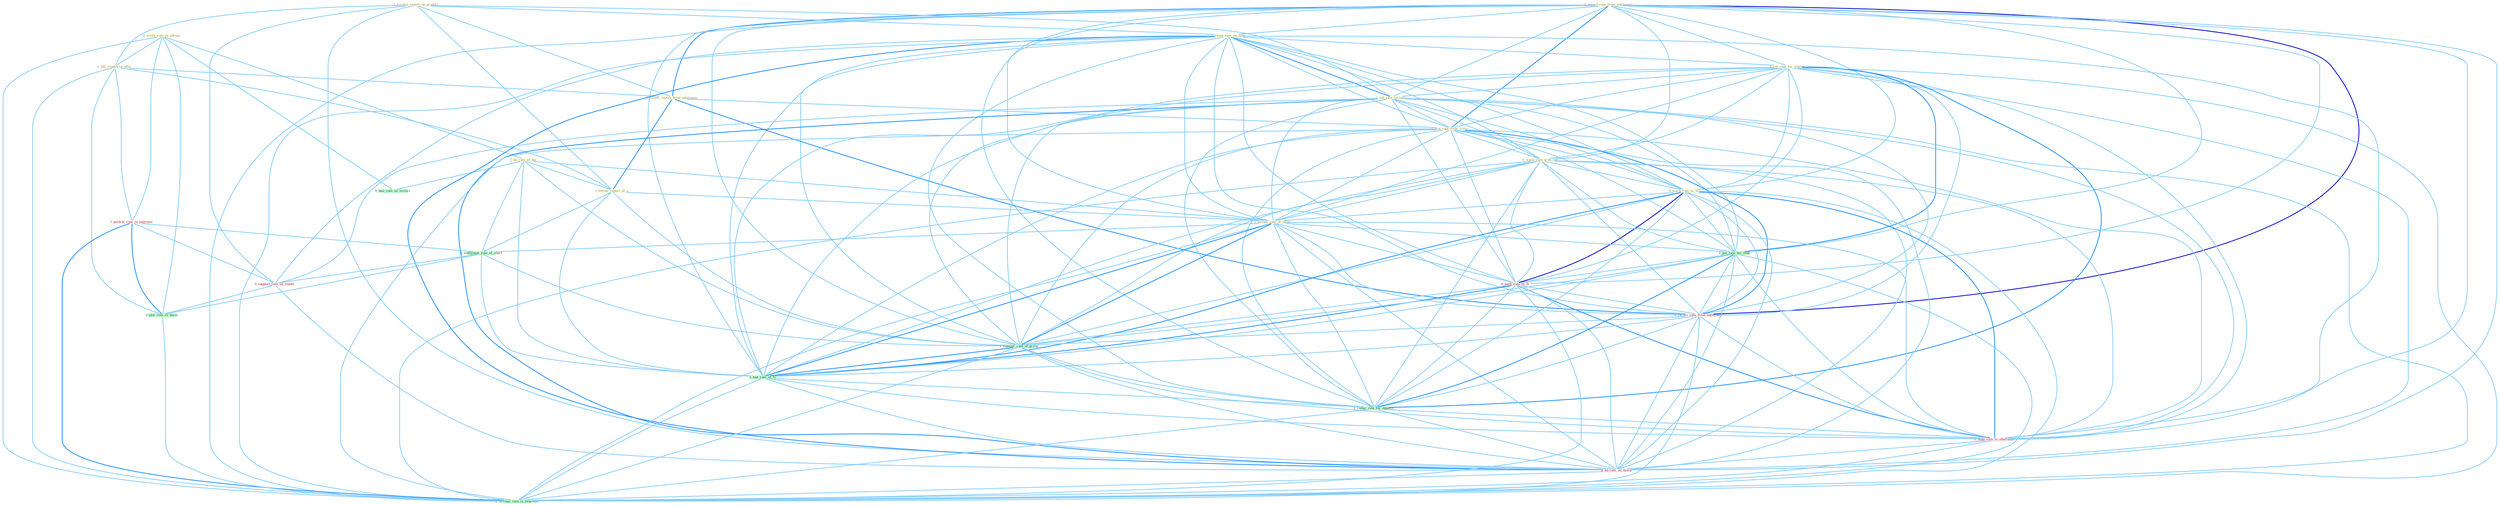 Graph G{ 
    node
    [shape=polygon,style=filled,width=.5,height=.06,color="#BDFCC9",fixedsize=true,fontsize=4,
    fontcolor="#2f4f4f"];
    {node
    [color="#ffffe0", fontcolor="#8b7d6b"] "0_expect_rate_from_entitynam " "0_write_rule_in_advanc " "1_be_rule_of_dai " "1_scrutin_report_on_product " "0_tell_report_in_offic " "1_reset_rate_on_note " "1_follow_report_from_entitynam " "1_set_rate_for_station " "1_cut_rate_on_loan " "1_follow_report_of_a " "0_win_rate_from_critic " "0_track_rate_with_lag " "0_slash_rate_to_% " "1_assum_rate_of_inflat "}
{node [color="#fff0f5", fontcolor="#b22222"] "1_portrai_role_in_yearnum " "0_push_rate_to_% " "0_receiv_rate_from_entitynam " "0_support_role_on_condit " "0_nudg_rate_to_othernum " "0_ha_rate_on_morn "}
edge [color="#B0E2FF"];

	"0_expect_rate_from_entitynam " -- "1_reset_rate_on_note " [w="1", color="#87cefa" ];
	"0_expect_rate_from_entitynam " -- "1_follow_report_from_entitynam " [w="2", color="#1e90ff" , len=0.8];
	"0_expect_rate_from_entitynam " -- "1_set_rate_for_station " [w="1", color="#87cefa" ];
	"0_expect_rate_from_entitynam " -- "1_cut_rate_on_loan " [w="1", color="#87cefa" ];
	"0_expect_rate_from_entitynam " -- "0_win_rate_from_critic " [w="2", color="#1e90ff" , len=0.8];
	"0_expect_rate_from_entitynam " -- "0_track_rate_with_lag " [w="1", color="#87cefa" ];
	"0_expect_rate_from_entitynam " -- "0_slash_rate_to_% " [w="1", color="#87cefa" ];
	"0_expect_rate_from_entitynam " -- "1_assum_rate_of_inflat " [w="1", color="#87cefa" ];
	"0_expect_rate_from_entitynam " -- "1_pai_rate_for_fund " [w="1", color="#87cefa" ];
	"0_expect_rate_from_entitynam " -- "0_push_rate_to_% " [w="1", color="#87cefa" ];
	"0_expect_rate_from_entitynam " -- "0_receiv_rate_from_entitynam " [w="3", color="#0000cd" , len=0.6];
	"0_expect_rate_from_entitynam " -- "1_compar_rate_of_group " [w="1", color="#87cefa" ];
	"0_expect_rate_from_entitynam " -- "1_had_rate_of_% " [w="1", color="#87cefa" ];
	"0_expect_rate_from_entitynam " -- "1_reduc_rate_for_deposit " [w="1", color="#87cefa" ];
	"0_expect_rate_from_entitynam " -- "0_nudg_rate_to_othernum " [w="1", color="#87cefa" ];
	"0_expect_rate_from_entitynam " -- "0_ha_rate_on_morn " [w="1", color="#87cefa" ];
	"0_expect_rate_from_entitynam " -- "0_increas_rate_in_yearnum " [w="1", color="#87cefa" ];
	"0_write_rule_in_advanc " -- "1_be_rule_of_dai " [w="1", color="#87cefa" ];
	"0_write_rule_in_advanc " -- "0_tell_report_in_offic " [w="1", color="#87cefa" ];
	"0_write_rule_in_advanc " -- "1_portrai_role_in_yearnum " [w="1", color="#87cefa" ];
	"0_write_rule_in_advanc " -- "0_hail_rule_as_victori " [w="1", color="#87cefa" ];
	"0_write_rule_in_advanc " -- "0_plai_role_in_decis " [w="1", color="#87cefa" ];
	"0_write_rule_in_advanc " -- "0_increas_rate_in_yearnum " [w="1", color="#87cefa" ];
	"1_be_rule_of_dai " -- "1_follow_report_of_a " [w="1", color="#87cefa" ];
	"1_be_rule_of_dai " -- "1_assum_rate_of_inflat " [w="1", color="#87cefa" ];
	"1_be_rule_of_dai " -- "1_entitynam_role_of_court " [w="1", color="#87cefa" ];
	"1_be_rule_of_dai " -- "1_compar_rate_of_group " [w="1", color="#87cefa" ];
	"1_be_rule_of_dai " -- "1_had_rate_of_% " [w="1", color="#87cefa" ];
	"1_be_rule_of_dai " -- "0_hail_rule_as_victori " [w="1", color="#87cefa" ];
	"1_scrutin_report_on_product " -- "0_tell_report_in_offic " [w="1", color="#87cefa" ];
	"1_scrutin_report_on_product " -- "1_reset_rate_on_note " [w="1", color="#87cefa" ];
	"1_scrutin_report_on_product " -- "1_follow_report_from_entitynam " [w="1", color="#87cefa" ];
	"1_scrutin_report_on_product " -- "1_cut_rate_on_loan " [w="1", color="#87cefa" ];
	"1_scrutin_report_on_product " -- "1_follow_report_of_a " [w="1", color="#87cefa" ];
	"1_scrutin_report_on_product " -- "0_support_role_on_condit " [w="1", color="#87cefa" ];
	"1_scrutin_report_on_product " -- "0_ha_rate_on_morn " [w="1", color="#87cefa" ];
	"0_tell_report_in_offic " -- "1_follow_report_from_entitynam " [w="1", color="#87cefa" ];
	"0_tell_report_in_offic " -- "1_follow_report_of_a " [w="1", color="#87cefa" ];
	"0_tell_report_in_offic " -- "1_portrai_role_in_yearnum " [w="1", color="#87cefa" ];
	"0_tell_report_in_offic " -- "0_plai_role_in_decis " [w="1", color="#87cefa" ];
	"0_tell_report_in_offic " -- "0_increas_rate_in_yearnum " [w="1", color="#87cefa" ];
	"1_reset_rate_on_note " -- "1_set_rate_for_station " [w="1", color="#87cefa" ];
	"1_reset_rate_on_note " -- "1_cut_rate_on_loan " [w="2", color="#1e90ff" , len=0.8];
	"1_reset_rate_on_note " -- "0_win_rate_from_critic " [w="1", color="#87cefa" ];
	"1_reset_rate_on_note " -- "0_track_rate_with_lag " [w="1", color="#87cefa" ];
	"1_reset_rate_on_note " -- "0_slash_rate_to_% " [w="1", color="#87cefa" ];
	"1_reset_rate_on_note " -- "1_assum_rate_of_inflat " [w="1", color="#87cefa" ];
	"1_reset_rate_on_note " -- "1_pai_rate_for_fund " [w="1", color="#87cefa" ];
	"1_reset_rate_on_note " -- "0_push_rate_to_% " [w="1", color="#87cefa" ];
	"1_reset_rate_on_note " -- "0_receiv_rate_from_entitynam " [w="1", color="#87cefa" ];
	"1_reset_rate_on_note " -- "1_compar_rate_of_group " [w="1", color="#87cefa" ];
	"1_reset_rate_on_note " -- "0_support_role_on_condit " [w="1", color="#87cefa" ];
	"1_reset_rate_on_note " -- "1_had_rate_of_% " [w="1", color="#87cefa" ];
	"1_reset_rate_on_note " -- "1_reduc_rate_for_deposit " [w="1", color="#87cefa" ];
	"1_reset_rate_on_note " -- "0_nudg_rate_to_othernum " [w="1", color="#87cefa" ];
	"1_reset_rate_on_note " -- "0_ha_rate_on_morn " [w="2", color="#1e90ff" , len=0.8];
	"1_reset_rate_on_note " -- "0_increas_rate_in_yearnum " [w="1", color="#87cefa" ];
	"1_follow_report_from_entitynam " -- "1_follow_report_of_a " [w="2", color="#1e90ff" , len=0.8];
	"1_follow_report_from_entitynam " -- "0_win_rate_from_critic " [w="1", color="#87cefa" ];
	"1_follow_report_from_entitynam " -- "0_receiv_rate_from_entitynam " [w="2", color="#1e90ff" , len=0.8];
	"1_set_rate_for_station " -- "1_cut_rate_on_loan " [w="1", color="#87cefa" ];
	"1_set_rate_for_station " -- "0_win_rate_from_critic " [w="1", color="#87cefa" ];
	"1_set_rate_for_station " -- "0_track_rate_with_lag " [w="1", color="#87cefa" ];
	"1_set_rate_for_station " -- "0_slash_rate_to_% " [w="1", color="#87cefa" ];
	"1_set_rate_for_station " -- "1_assum_rate_of_inflat " [w="1", color="#87cefa" ];
	"1_set_rate_for_station " -- "1_pai_rate_for_fund " [w="2", color="#1e90ff" , len=0.8];
	"1_set_rate_for_station " -- "0_push_rate_to_% " [w="1", color="#87cefa" ];
	"1_set_rate_for_station " -- "0_receiv_rate_from_entitynam " [w="1", color="#87cefa" ];
	"1_set_rate_for_station " -- "1_compar_rate_of_group " [w="1", color="#87cefa" ];
	"1_set_rate_for_station " -- "1_had_rate_of_% " [w="1", color="#87cefa" ];
	"1_set_rate_for_station " -- "1_reduc_rate_for_deposit " [w="2", color="#1e90ff" , len=0.8];
	"1_set_rate_for_station " -- "0_nudg_rate_to_othernum " [w="1", color="#87cefa" ];
	"1_set_rate_for_station " -- "0_ha_rate_on_morn " [w="1", color="#87cefa" ];
	"1_set_rate_for_station " -- "0_increas_rate_in_yearnum " [w="1", color="#87cefa" ];
	"1_cut_rate_on_loan " -- "0_win_rate_from_critic " [w="1", color="#87cefa" ];
	"1_cut_rate_on_loan " -- "0_track_rate_with_lag " [w="1", color="#87cefa" ];
	"1_cut_rate_on_loan " -- "0_slash_rate_to_% " [w="1", color="#87cefa" ];
	"1_cut_rate_on_loan " -- "1_assum_rate_of_inflat " [w="1", color="#87cefa" ];
	"1_cut_rate_on_loan " -- "1_pai_rate_for_fund " [w="1", color="#87cefa" ];
	"1_cut_rate_on_loan " -- "0_push_rate_to_% " [w="1", color="#87cefa" ];
	"1_cut_rate_on_loan " -- "0_receiv_rate_from_entitynam " [w="1", color="#87cefa" ];
	"1_cut_rate_on_loan " -- "1_compar_rate_of_group " [w="1", color="#87cefa" ];
	"1_cut_rate_on_loan " -- "0_support_role_on_condit " [w="1", color="#87cefa" ];
	"1_cut_rate_on_loan " -- "1_had_rate_of_% " [w="1", color="#87cefa" ];
	"1_cut_rate_on_loan " -- "1_reduc_rate_for_deposit " [w="1", color="#87cefa" ];
	"1_cut_rate_on_loan " -- "0_nudg_rate_to_othernum " [w="1", color="#87cefa" ];
	"1_cut_rate_on_loan " -- "0_ha_rate_on_morn " [w="2", color="#1e90ff" , len=0.8];
	"1_cut_rate_on_loan " -- "0_increas_rate_in_yearnum " [w="1", color="#87cefa" ];
	"1_follow_report_of_a " -- "1_assum_rate_of_inflat " [w="1", color="#87cefa" ];
	"1_follow_report_of_a " -- "1_entitynam_role_of_court " [w="1", color="#87cefa" ];
	"1_follow_report_of_a " -- "1_compar_rate_of_group " [w="1", color="#87cefa" ];
	"1_follow_report_of_a " -- "1_had_rate_of_% " [w="1", color="#87cefa" ];
	"0_win_rate_from_critic " -- "0_track_rate_with_lag " [w="1", color="#87cefa" ];
	"0_win_rate_from_critic " -- "0_slash_rate_to_% " [w="1", color="#87cefa" ];
	"0_win_rate_from_critic " -- "1_assum_rate_of_inflat " [w="1", color="#87cefa" ];
	"0_win_rate_from_critic " -- "1_pai_rate_for_fund " [w="1", color="#87cefa" ];
	"0_win_rate_from_critic " -- "0_push_rate_to_% " [w="1", color="#87cefa" ];
	"0_win_rate_from_critic " -- "0_receiv_rate_from_entitynam " [w="2", color="#1e90ff" , len=0.8];
	"0_win_rate_from_critic " -- "1_compar_rate_of_group " [w="1", color="#87cefa" ];
	"0_win_rate_from_critic " -- "1_had_rate_of_% " [w="1", color="#87cefa" ];
	"0_win_rate_from_critic " -- "1_reduc_rate_for_deposit " [w="1", color="#87cefa" ];
	"0_win_rate_from_critic " -- "0_nudg_rate_to_othernum " [w="1", color="#87cefa" ];
	"0_win_rate_from_critic " -- "0_ha_rate_on_morn " [w="1", color="#87cefa" ];
	"0_win_rate_from_critic " -- "0_increas_rate_in_yearnum " [w="1", color="#87cefa" ];
	"0_track_rate_with_lag " -- "0_slash_rate_to_% " [w="1", color="#87cefa" ];
	"0_track_rate_with_lag " -- "1_assum_rate_of_inflat " [w="1", color="#87cefa" ];
	"0_track_rate_with_lag " -- "1_pai_rate_for_fund " [w="1", color="#87cefa" ];
	"0_track_rate_with_lag " -- "0_push_rate_to_% " [w="1", color="#87cefa" ];
	"0_track_rate_with_lag " -- "0_receiv_rate_from_entitynam " [w="1", color="#87cefa" ];
	"0_track_rate_with_lag " -- "1_compar_rate_of_group " [w="1", color="#87cefa" ];
	"0_track_rate_with_lag " -- "1_had_rate_of_% " [w="1", color="#87cefa" ];
	"0_track_rate_with_lag " -- "1_reduc_rate_for_deposit " [w="1", color="#87cefa" ];
	"0_track_rate_with_lag " -- "0_nudg_rate_to_othernum " [w="1", color="#87cefa" ];
	"0_track_rate_with_lag " -- "0_ha_rate_on_morn " [w="1", color="#87cefa" ];
	"0_track_rate_with_lag " -- "0_increas_rate_in_yearnum " [w="1", color="#87cefa" ];
	"0_slash_rate_to_% " -- "1_assum_rate_of_inflat " [w="1", color="#87cefa" ];
	"0_slash_rate_to_% " -- "1_pai_rate_for_fund " [w="1", color="#87cefa" ];
	"0_slash_rate_to_% " -- "0_push_rate_to_% " [w="3", color="#0000cd" , len=0.6];
	"0_slash_rate_to_% " -- "0_receiv_rate_from_entitynam " [w="1", color="#87cefa" ];
	"0_slash_rate_to_% " -- "1_compar_rate_of_group " [w="1", color="#87cefa" ];
	"0_slash_rate_to_% " -- "1_had_rate_of_% " [w="2", color="#1e90ff" , len=0.8];
	"0_slash_rate_to_% " -- "1_reduc_rate_for_deposit " [w="1", color="#87cefa" ];
	"0_slash_rate_to_% " -- "0_nudg_rate_to_othernum " [w="2", color="#1e90ff" , len=0.8];
	"0_slash_rate_to_% " -- "0_ha_rate_on_morn " [w="1", color="#87cefa" ];
	"0_slash_rate_to_% " -- "0_increas_rate_in_yearnum " [w="1", color="#87cefa" ];
	"1_assum_rate_of_inflat " -- "1_pai_rate_for_fund " [w="1", color="#87cefa" ];
	"1_assum_rate_of_inflat " -- "0_push_rate_to_% " [w="1", color="#87cefa" ];
	"1_assum_rate_of_inflat " -- "1_entitynam_role_of_court " [w="1", color="#87cefa" ];
	"1_assum_rate_of_inflat " -- "0_receiv_rate_from_entitynam " [w="1", color="#87cefa" ];
	"1_assum_rate_of_inflat " -- "1_compar_rate_of_group " [w="2", color="#1e90ff" , len=0.8];
	"1_assum_rate_of_inflat " -- "1_had_rate_of_% " [w="2", color="#1e90ff" , len=0.8];
	"1_assum_rate_of_inflat " -- "1_reduc_rate_for_deposit " [w="1", color="#87cefa" ];
	"1_assum_rate_of_inflat " -- "0_nudg_rate_to_othernum " [w="1", color="#87cefa" ];
	"1_assum_rate_of_inflat " -- "0_ha_rate_on_morn " [w="1", color="#87cefa" ];
	"1_assum_rate_of_inflat " -- "0_increas_rate_in_yearnum " [w="1", color="#87cefa" ];
	"1_portrai_role_in_yearnum " -- "1_entitynam_role_of_court " [w="1", color="#87cefa" ];
	"1_portrai_role_in_yearnum " -- "0_support_role_on_condit " [w="1", color="#87cefa" ];
	"1_portrai_role_in_yearnum " -- "0_plai_role_in_decis " [w="2", color="#1e90ff" , len=0.8];
	"1_portrai_role_in_yearnum " -- "0_increas_rate_in_yearnum " [w="2", color="#1e90ff" , len=0.8];
	"1_pai_rate_for_fund " -- "0_push_rate_to_% " [w="1", color="#87cefa" ];
	"1_pai_rate_for_fund " -- "0_receiv_rate_from_entitynam " [w="1", color="#87cefa" ];
	"1_pai_rate_for_fund " -- "1_compar_rate_of_group " [w="1", color="#87cefa" ];
	"1_pai_rate_for_fund " -- "1_had_rate_of_% " [w="1", color="#87cefa" ];
	"1_pai_rate_for_fund " -- "1_reduc_rate_for_deposit " [w="2", color="#1e90ff" , len=0.8];
	"1_pai_rate_for_fund " -- "0_nudg_rate_to_othernum " [w="1", color="#87cefa" ];
	"1_pai_rate_for_fund " -- "0_ha_rate_on_morn " [w="1", color="#87cefa" ];
	"1_pai_rate_for_fund " -- "0_increas_rate_in_yearnum " [w="1", color="#87cefa" ];
	"0_push_rate_to_% " -- "0_receiv_rate_from_entitynam " [w="1", color="#87cefa" ];
	"0_push_rate_to_% " -- "1_compar_rate_of_group " [w="1", color="#87cefa" ];
	"0_push_rate_to_% " -- "1_had_rate_of_% " [w="2", color="#1e90ff" , len=0.8];
	"0_push_rate_to_% " -- "1_reduc_rate_for_deposit " [w="1", color="#87cefa" ];
	"0_push_rate_to_% " -- "0_nudg_rate_to_othernum " [w="2", color="#1e90ff" , len=0.8];
	"0_push_rate_to_% " -- "0_ha_rate_on_morn " [w="1", color="#87cefa" ];
	"0_push_rate_to_% " -- "0_increas_rate_in_yearnum " [w="1", color="#87cefa" ];
	"1_entitynam_role_of_court " -- "1_compar_rate_of_group " [w="1", color="#87cefa" ];
	"1_entitynam_role_of_court " -- "0_support_role_on_condit " [w="1", color="#87cefa" ];
	"1_entitynam_role_of_court " -- "1_had_rate_of_% " [w="1", color="#87cefa" ];
	"1_entitynam_role_of_court " -- "0_plai_role_in_decis " [w="1", color="#87cefa" ];
	"0_receiv_rate_from_entitynam " -- "1_compar_rate_of_group " [w="1", color="#87cefa" ];
	"0_receiv_rate_from_entitynam " -- "1_had_rate_of_% " [w="1", color="#87cefa" ];
	"0_receiv_rate_from_entitynam " -- "1_reduc_rate_for_deposit " [w="1", color="#87cefa" ];
	"0_receiv_rate_from_entitynam " -- "0_nudg_rate_to_othernum " [w="1", color="#87cefa" ];
	"0_receiv_rate_from_entitynam " -- "0_ha_rate_on_morn " [w="1", color="#87cefa" ];
	"0_receiv_rate_from_entitynam " -- "0_increas_rate_in_yearnum " [w="1", color="#87cefa" ];
	"1_compar_rate_of_group " -- "1_had_rate_of_% " [w="2", color="#1e90ff" , len=0.8];
	"1_compar_rate_of_group " -- "1_reduc_rate_for_deposit " [w="1", color="#87cefa" ];
	"1_compar_rate_of_group " -- "0_nudg_rate_to_othernum " [w="1", color="#87cefa" ];
	"1_compar_rate_of_group " -- "0_ha_rate_on_morn " [w="1", color="#87cefa" ];
	"1_compar_rate_of_group " -- "0_increas_rate_in_yearnum " [w="1", color="#87cefa" ];
	"0_support_role_on_condit " -- "0_plai_role_in_decis " [w="1", color="#87cefa" ];
	"0_support_role_on_condit " -- "0_ha_rate_on_morn " [w="1", color="#87cefa" ];
	"1_had_rate_of_% " -- "1_reduc_rate_for_deposit " [w="1", color="#87cefa" ];
	"1_had_rate_of_% " -- "0_nudg_rate_to_othernum " [w="1", color="#87cefa" ];
	"1_had_rate_of_% " -- "0_ha_rate_on_morn " [w="1", color="#87cefa" ];
	"1_had_rate_of_% " -- "0_increas_rate_in_yearnum " [w="1", color="#87cefa" ];
	"1_reduc_rate_for_deposit " -- "0_nudg_rate_to_othernum " [w="1", color="#87cefa" ];
	"1_reduc_rate_for_deposit " -- "0_ha_rate_on_morn " [w="1", color="#87cefa" ];
	"1_reduc_rate_for_deposit " -- "0_increas_rate_in_yearnum " [w="1", color="#87cefa" ];
	"0_nudg_rate_to_othernum " -- "0_ha_rate_on_morn " [w="1", color="#87cefa" ];
	"0_nudg_rate_to_othernum " -- "0_increas_rate_in_yearnum " [w="1", color="#87cefa" ];
	"0_plai_role_in_decis " -- "0_increas_rate_in_yearnum " [w="1", color="#87cefa" ];
	"0_ha_rate_on_morn " -- "0_increas_rate_in_yearnum " [w="1", color="#87cefa" ];
}